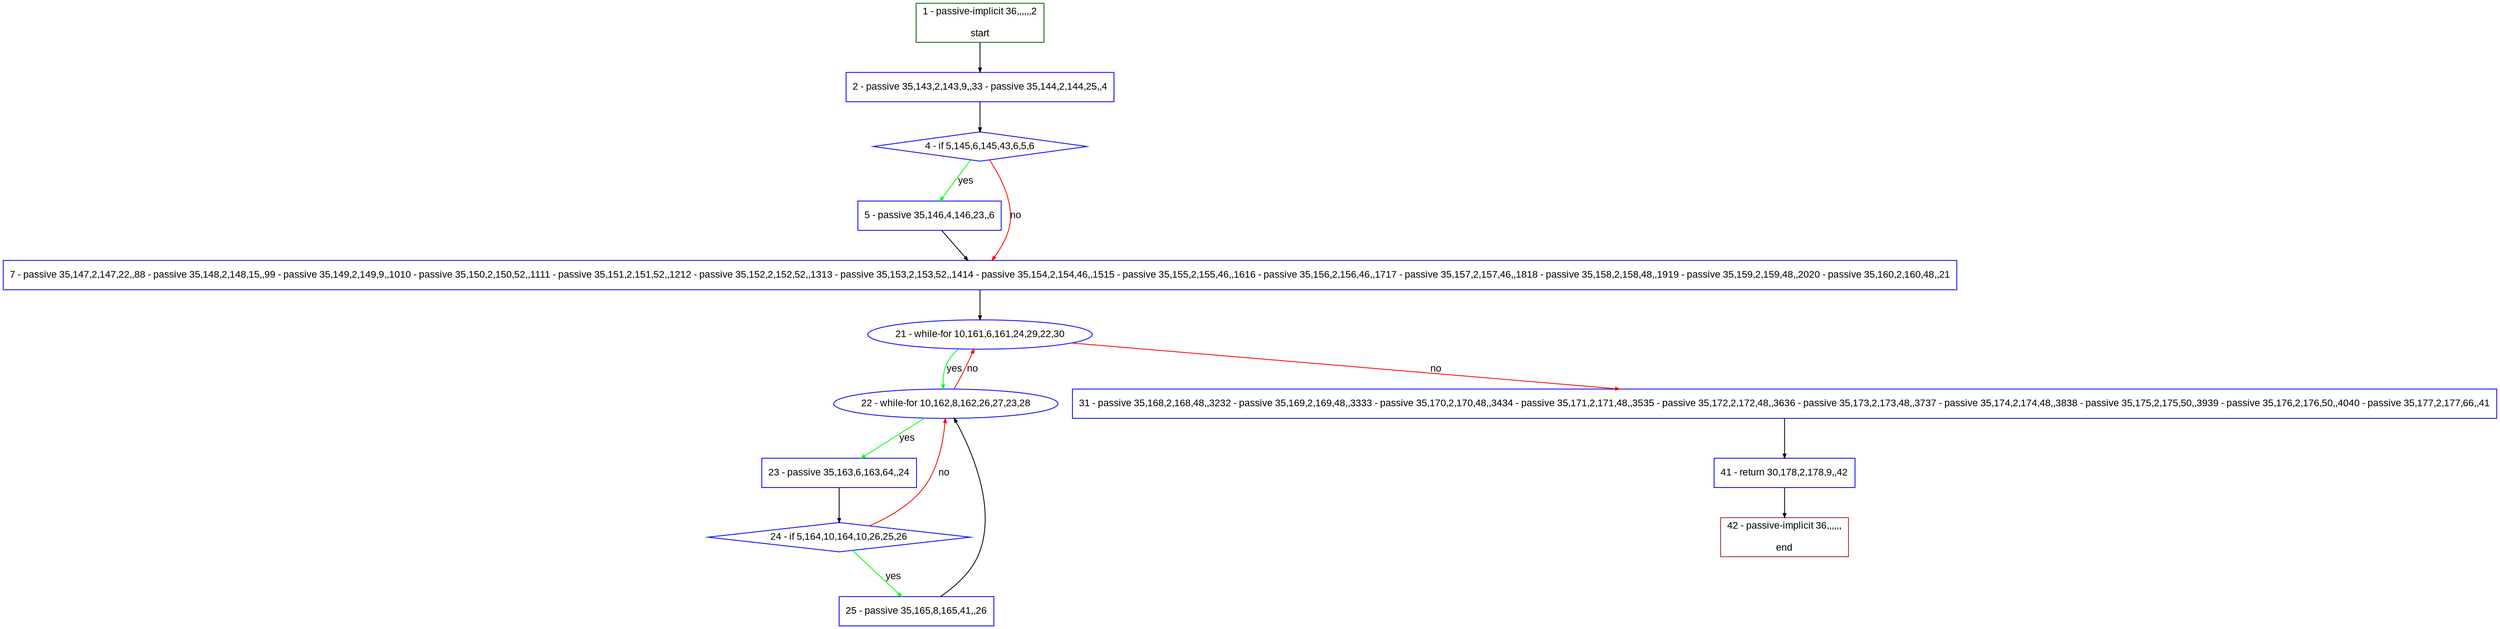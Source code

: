 digraph "" {
  graph [pack="true", label="", fontsize="12", packmode="clust", fontname="Arial", fillcolor="#FFFFCC", bgcolor="white", style="rounded,filled", compound="true"];
  node [node_initialized="no", label="", color="grey", fontsize="12", fillcolor="white", fontname="Arial", style="filled", shape="rectangle", compound="true", fixedsize="false"];
  edge [fontcolor="black", arrowhead="normal", arrowtail="none", arrowsize="0.5", ltail="", label="", color="black", fontsize="12", lhead="", fontname="Arial", dir="forward", compound="true"];
  __N1 [label="2 - passive 35,143,2,143,9,,33 - passive 35,144,2,144,25,,4", color="#0000ff", fillcolor="#ffffff", style="filled", shape="box"];
  __N2 [label="1 - passive-implicit 36,,,,,,2\n\nstart", color="#006400", fillcolor="#ffffff", style="filled", shape="box"];
  __N3 [label="4 - if 5,145,6,145,43,6,5,6", color="#0000ff", fillcolor="#ffffff", style="filled", shape="diamond"];
  __N4 [label="5 - passive 35,146,4,146,23,,6", color="#0000ff", fillcolor="#ffffff", style="filled", shape="box"];
  __N5 [label="7 - passive 35,147,2,147,22,,88 - passive 35,148,2,148,15,,99 - passive 35,149,2,149,9,,1010 - passive 35,150,2,150,52,,1111 - passive 35,151,2,151,52,,1212 - passive 35,152,2,152,52,,1313 - passive 35,153,2,153,52,,1414 - passive 35,154,2,154,46,,1515 - passive 35,155,2,155,46,,1616 - passive 35,156,2,156,46,,1717 - passive 35,157,2,157,46,,1818 - passive 35,158,2,158,48,,1919 - passive 35,159,2,159,48,,2020 - passive 35,160,2,160,48,,21", color="#0000ff", fillcolor="#ffffff", style="filled", shape="box"];
  __N6 [label="21 - while-for 10,161,6,161,24,29,22,30", color="#0000ff", fillcolor="#ffffff", style="filled", shape="oval"];
  __N7 [label="22 - while-for 10,162,8,162,26,27,23,28", color="#0000ff", fillcolor="#ffffff", style="filled", shape="oval"];
  __N8 [label="31 - passive 35,168,2,168,48,,3232 - passive 35,169,2,169,48,,3333 - passive 35,170,2,170,48,,3434 - passive 35,171,2,171,48,,3535 - passive 35,172,2,172,48,,3636 - passive 35,173,2,173,48,,3737 - passive 35,174,2,174,48,,3838 - passive 35,175,2,175,50,,3939 - passive 35,176,2,176,50,,4040 - passive 35,177,2,177,66,,41", color="#0000ff", fillcolor="#ffffff", style="filled", shape="box"];
  __N9 [label="23 - passive 35,163,6,163,64,,24", color="#0000ff", fillcolor="#ffffff", style="filled", shape="box"];
  __N10 [label="24 - if 5,164,10,164,10,26,25,26", color="#0000ff", fillcolor="#ffffff", style="filled", shape="diamond"];
  __N11 [label="25 - passive 35,165,8,165,41,,26", color="#0000ff", fillcolor="#ffffff", style="filled", shape="box"];
  __N12 [label="41 - return 30,178,2,178,9,,42", color="#0000ff", fillcolor="#ffffff", style="filled", shape="box"];
  __N13 [label="42 - passive-implicit 36,,,,,,\n\nend", color="#a52a2a", fillcolor="#ffffff", style="filled", shape="box"];
  __N2 -> __N1 [arrowhead="normal", arrowtail="none", color="#000000", label="", dir="forward"];
  __N1 -> __N3 [arrowhead="normal", arrowtail="none", color="#000000", label="", dir="forward"];
  __N3 -> __N4 [arrowhead="normal", arrowtail="none", color="#00ff00", label="yes", dir="forward"];
  __N3 -> __N5 [arrowhead="normal", arrowtail="none", color="#ff0000", label="no", dir="forward"];
  __N4 -> __N5 [arrowhead="normal", arrowtail="none", color="#000000", label="", dir="forward"];
  __N5 -> __N6 [arrowhead="normal", arrowtail="none", color="#000000", label="", dir="forward"];
  __N6 -> __N7 [arrowhead="normal", arrowtail="none", color="#00ff00", label="yes", dir="forward"];
  __N7 -> __N6 [arrowhead="normal", arrowtail="none", color="#ff0000", label="no", dir="forward"];
  __N6 -> __N8 [arrowhead="normal", arrowtail="none", color="#ff0000", label="no", dir="forward"];
  __N7 -> __N9 [arrowhead="normal", arrowtail="none", color="#00ff00", label="yes", dir="forward"];
  __N9 -> __N10 [arrowhead="normal", arrowtail="none", color="#000000", label="", dir="forward"];
  __N10 -> __N7 [arrowhead="normal", arrowtail="none", color="#ff0000", label="no", dir="forward"];
  __N10 -> __N11 [arrowhead="normal", arrowtail="none", color="#00ff00", label="yes", dir="forward"];
  __N11 -> __N7 [arrowhead="normal", arrowtail="none", color="#000000", label="", dir="forward"];
  __N8 -> __N12 [arrowhead="normal", arrowtail="none", color="#000000", label="", dir="forward"];
  __N12 -> __N13 [arrowhead="normal", arrowtail="none", color="#000000", label="", dir="forward"];
}
